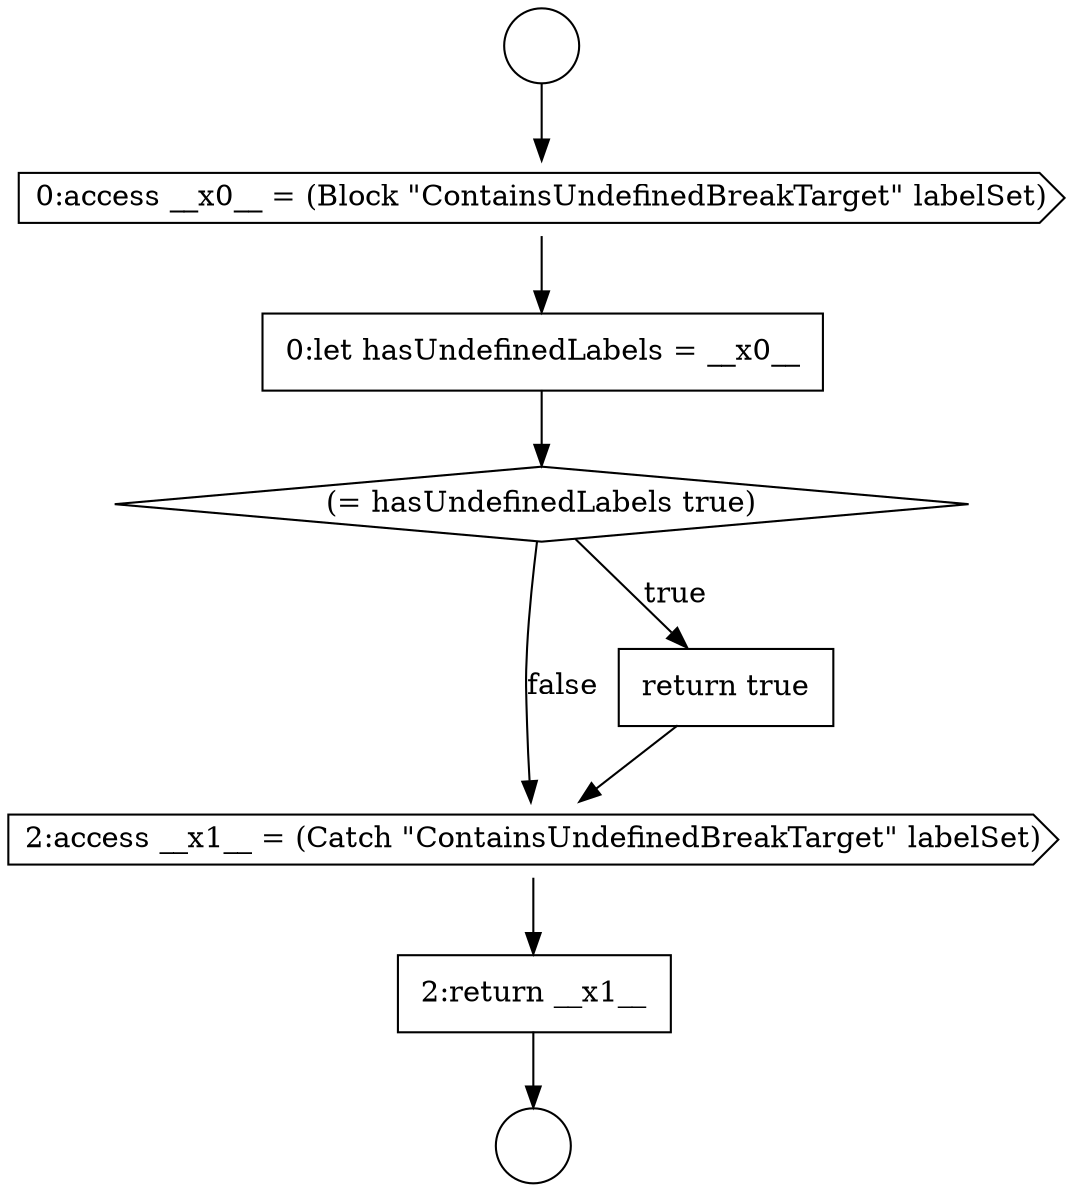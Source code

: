 digraph {
  node7835 [shape=cds, label=<<font color="black">2:access __x1__ = (Catch &quot;ContainsUndefinedBreakTarget&quot; labelSet)</font>> color="black" fillcolor="white" style=filled]
  node7830 [shape=circle label=" " color="black" fillcolor="white" style=filled]
  node7834 [shape=none, margin=0, label=<<font color="black">
    <table border="0" cellborder="1" cellspacing="0" cellpadding="10">
      <tr><td align="left">return true</td></tr>
    </table>
  </font>> color="black" fillcolor="white" style=filled]
  node7831 [shape=cds, label=<<font color="black">0:access __x0__ = (Block &quot;ContainsUndefinedBreakTarget&quot; labelSet)</font>> color="black" fillcolor="white" style=filled]
  node7833 [shape=diamond, label=<<font color="black">(= hasUndefinedLabels true)</font>> color="black" fillcolor="white" style=filled]
  node7832 [shape=none, margin=0, label=<<font color="black">
    <table border="0" cellborder="1" cellspacing="0" cellpadding="10">
      <tr><td align="left">0:let hasUndefinedLabels = __x0__</td></tr>
    </table>
  </font>> color="black" fillcolor="white" style=filled]
  node7836 [shape=none, margin=0, label=<<font color="black">
    <table border="0" cellborder="1" cellspacing="0" cellpadding="10">
      <tr><td align="left">2:return __x1__</td></tr>
    </table>
  </font>> color="black" fillcolor="white" style=filled]
  node7829 [shape=circle label=" " color="black" fillcolor="white" style=filled]
  node7834 -> node7835 [ color="black"]
  node7832 -> node7833 [ color="black"]
  node7836 -> node7830 [ color="black"]
  node7835 -> node7836 [ color="black"]
  node7833 -> node7834 [label=<<font color="black">true</font>> color="black"]
  node7833 -> node7835 [label=<<font color="black">false</font>> color="black"]
  node7829 -> node7831 [ color="black"]
  node7831 -> node7832 [ color="black"]
}
